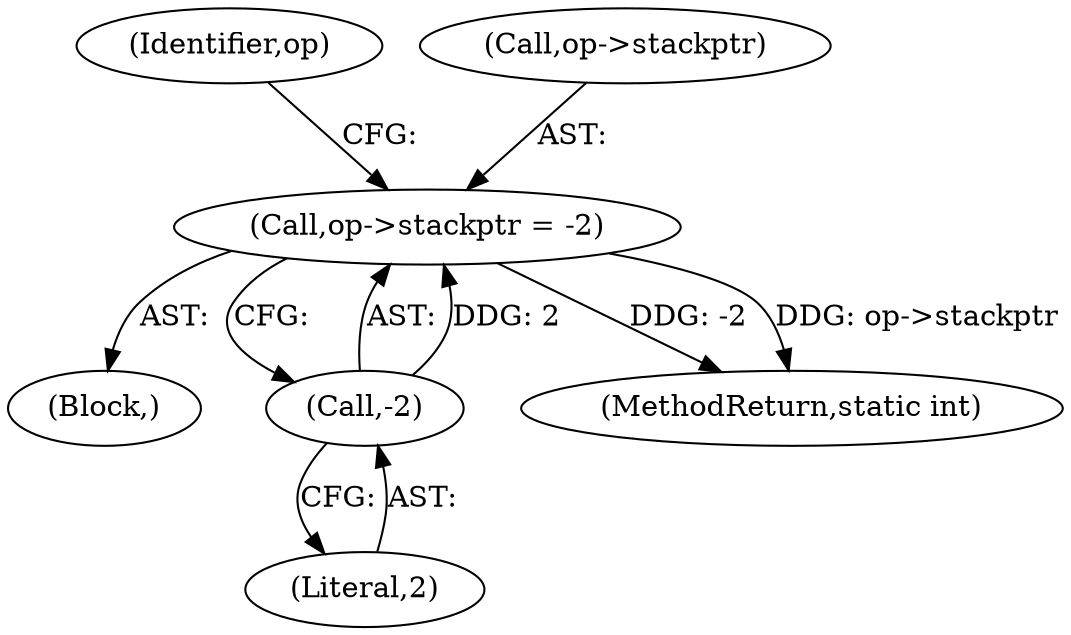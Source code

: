 digraph "0_radare2_bbb4af56003c1afdad67af0c4339267ca38b1017@pointer" {
"1001351" [label="(Call,op->stackptr = -2)"];
"1001355" [label="(Call,-2)"];
"1001351" [label="(Call,op->stackptr = -2)"];
"1001360" [label="(Identifier,op)"];
"1001352" [label="(Call,op->stackptr)"];
"1000322" [label="(Block,)"];
"1001729" [label="(MethodReturn,static int)"];
"1001355" [label="(Call,-2)"];
"1001356" [label="(Literal,2)"];
"1001351" -> "1000322"  [label="AST: "];
"1001351" -> "1001355"  [label="CFG: "];
"1001352" -> "1001351"  [label="AST: "];
"1001355" -> "1001351"  [label="AST: "];
"1001360" -> "1001351"  [label="CFG: "];
"1001351" -> "1001729"  [label="DDG: -2"];
"1001351" -> "1001729"  [label="DDG: op->stackptr"];
"1001355" -> "1001351"  [label="DDG: 2"];
"1001355" -> "1001356"  [label="CFG: "];
"1001356" -> "1001355"  [label="AST: "];
}

